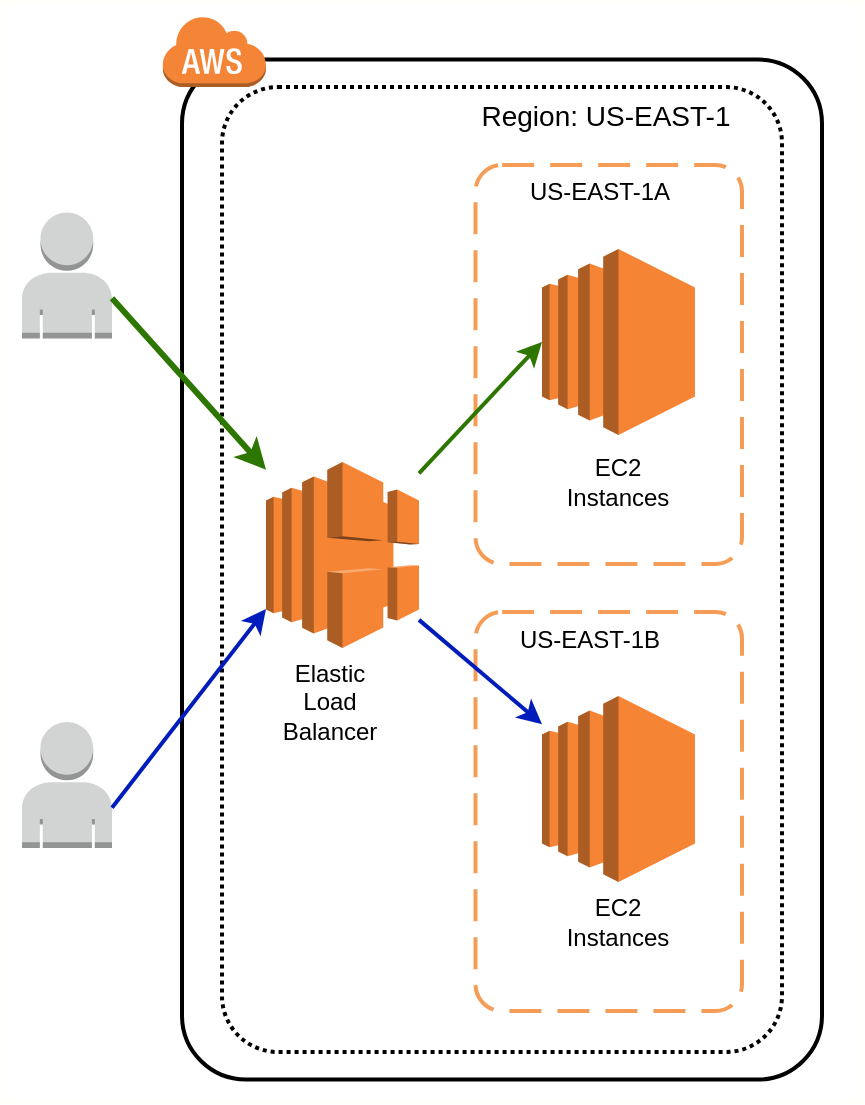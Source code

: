 <mxfile version="12.9.9" type="device"><diagram id="hDxXO6iOMIL-5xqhMEGv" name="Page-1"><mxGraphModel dx="1106" dy="808" grid="1" gridSize="10" guides="1" tooltips="1" connect="1" arrows="1" fold="1" page="1" pageScale="1" pageWidth="1654" pageHeight="1169" math="0" shadow="0"><root><mxCell id="0"/><mxCell id="1" parent="0"/><mxCell id="9zoq24ZybqTwHp-O39qH-56" value="" style="rounded=0;whiteSpace=wrap;html=1;strokeColor=#FEFFF5;" parent="1" vertex="1"><mxGeometry x="170" y="80" width="430" height="550" as="geometry"/></mxCell><mxCell id="9zoq24ZybqTwHp-O39qH-3" value="" style="rounded=1;arcSize=10;dashed=0;fillColor=none;gradientColor=none;strokeWidth=2;" parent="1" vertex="1"><mxGeometry x="260" y="108.76" width="320" height="510" as="geometry"/></mxCell><mxCell id="9zoq24ZybqTwHp-O39qH-8" value="" style="rounded=1;arcSize=10;dashed=1;fillColor=none;gradientColor=none;dashPattern=1 1;strokeWidth=2;" parent="1" vertex="1"><mxGeometry x="280" y="122.53" width="280" height="482.47" as="geometry"/></mxCell><mxCell id="9zoq24ZybqTwHp-O39qH-4" value="" style="dashed=0;html=1;shape=mxgraph.aws3.cloud;fillColor=#F58536;gradientColor=none;dashed=0;strokeColor=#4797FF;" parent="1" vertex="1"><mxGeometry x="250" y="86.53" width="52" height="36" as="geometry"/></mxCell><mxCell id="9zoq24ZybqTwHp-O39qH-11" value="" style="rounded=1;arcSize=10;dashed=1;strokeColor=#F59D56;fillColor=none;gradientColor=none;dashPattern=8 4;strokeWidth=2;" parent="1" vertex="1"><mxGeometry x="406.75" y="161.51" width="133.25" height="199.5" as="geometry"/></mxCell><mxCell id="9zoq24ZybqTwHp-O39qH-12" value="" style="rounded=1;arcSize=10;dashed=1;strokeColor=#F59D56;fillColor=none;gradientColor=none;dashPattern=8 4;strokeWidth=2;" parent="1" vertex="1"><mxGeometry x="406.75" y="385" width="133.25" height="199.5" as="geometry"/></mxCell><mxCell id="9zoq24ZybqTwHp-O39qH-49" value="Region: US-EAST-1" style="text;html=1;strokeColor=none;fillColor=none;align=center;verticalAlign=middle;whiteSpace=wrap;rounded=0;fontSize=14;" parent="1" vertex="1"><mxGeometry x="406.75" y="127" width="130" height="20" as="geometry"/></mxCell><mxCell id="9zoq24ZybqTwHp-O39qH-51" value="US-EAST-1A" style="text;html=1;strokeColor=none;fillColor=none;align=center;verticalAlign=middle;whiteSpace=wrap;rounded=0;" parent="1" vertex="1"><mxGeometry x="428.75" y="165.25" width="80" height="20" as="geometry"/></mxCell><mxCell id="9zoq24ZybqTwHp-O39qH-52" value="US-EAST-1B" style="text;html=1;strokeColor=none;fillColor=none;align=center;verticalAlign=middle;whiteSpace=wrap;rounded=0;" parent="1" vertex="1"><mxGeometry x="423.5" y="388.74" width="80" height="20" as="geometry"/></mxCell><mxCell id="9zoq24ZybqTwHp-O39qH-46" value="EC2 Instances" style="text;html=1;strokeColor=none;fillColor=none;align=center;verticalAlign=middle;whiteSpace=wrap;rounded=0;" parent="1" vertex="1"><mxGeometry x="454.146" y="310" width="48.214" height="20" as="geometry"/></mxCell><mxCell id="0a67ZPmHiZnHS9YgJ8iz-1" value="" style="outlineConnect=0;dashed=0;verticalLabelPosition=bottom;verticalAlign=top;align=center;html=1;shape=mxgraph.aws3.ec2;fillColor=#F58534;gradientColor=none;" parent="1" vertex="1"><mxGeometry x="440" y="203.5" width="76.5" height="93" as="geometry"/></mxCell><mxCell id="0a67ZPmHiZnHS9YgJ8iz-2" value="" style="outlineConnect=0;dashed=0;verticalLabelPosition=bottom;verticalAlign=top;align=center;html=1;shape=mxgraph.aws3.ec2;fillColor=#F58534;gradientColor=none;" parent="1" vertex="1"><mxGeometry x="440" y="426.99" width="76.5" height="93" as="geometry"/></mxCell><mxCell id="0a67ZPmHiZnHS9YgJ8iz-3" value="" style="outlineConnect=0;dashed=0;verticalLabelPosition=bottom;verticalAlign=top;align=center;html=1;shape=mxgraph.aws3.elastic_load_balancing;fillColor=#F58534;gradientColor=none;" parent="1" vertex="1"><mxGeometry x="302" y="310" width="76.5" height="93" as="geometry"/></mxCell><mxCell id="0a67ZPmHiZnHS9YgJ8iz-4" value="" style="outlineConnect=0;dashed=0;verticalLabelPosition=bottom;verticalAlign=top;align=center;html=1;shape=mxgraph.aws3.user;fillColor=#D2D3D3;gradientColor=none;" parent="1" vertex="1"><mxGeometry x="180" y="185.25" width="45" height="63" as="geometry"/></mxCell><mxCell id="0a67ZPmHiZnHS9YgJ8iz-6" value="" style="endArrow=classic;html=1;entryX=0;entryY=0.5;entryDx=0;entryDy=0;entryPerimeter=0;strokeWidth=2;fillColor=#60a917;strokeColor=#2D7600;" parent="1" source="0a67ZPmHiZnHS9YgJ8iz-3" target="0a67ZPmHiZnHS9YgJ8iz-1" edge="1"><mxGeometry width="50" height="50" relative="1" as="geometry"><mxPoint x="540" y="420" as="sourcePoint"/><mxPoint x="590" y="370" as="targetPoint"/></mxGeometry></mxCell><mxCell id="0a67ZPmHiZnHS9YgJ8iz-7" value="" style="endArrow=classic;html=1;strokeWidth=2;fillColor=#0050ef;strokeColor=#001DBC;" parent="1" source="0a67ZPmHiZnHS9YgJ8iz-3" target="0a67ZPmHiZnHS9YgJ8iz-2" edge="1"><mxGeometry width="50" height="50" relative="1" as="geometry"><mxPoint x="540" y="420" as="sourcePoint"/><mxPoint x="590" y="370" as="targetPoint"/></mxGeometry></mxCell><mxCell id="0a67ZPmHiZnHS9YgJ8iz-8" value="EC2 Instances" style="text;html=1;strokeColor=none;fillColor=none;align=center;verticalAlign=middle;whiteSpace=wrap;rounded=0;" parent="1" vertex="1"><mxGeometry x="454.146" y="530" width="48.214" height="20" as="geometry"/></mxCell><mxCell id="0a67ZPmHiZnHS9YgJ8iz-9" value="Elastic Load Balancer" style="text;html=1;strokeColor=none;fillColor=none;align=center;verticalAlign=middle;whiteSpace=wrap;rounded=0;" parent="1" vertex="1"><mxGeometry x="309.996" y="420" width="48.214" height="20" as="geometry"/></mxCell><mxCell id="0a67ZPmHiZnHS9YgJ8iz-10" value="" style="outlineConnect=0;dashed=0;verticalLabelPosition=bottom;verticalAlign=top;align=center;html=1;shape=mxgraph.aws3.user;fillColor=#D2D3D3;gradientColor=none;" parent="1" vertex="1"><mxGeometry x="180" y="440" width="45" height="63" as="geometry"/></mxCell><mxCell id="0a67ZPmHiZnHS9YgJ8iz-11" value="" style="endArrow=classic;html=1;strokeWidth=2;exitX=1;exitY=0.68;exitDx=0;exitDy=0;exitPerimeter=0;fillColor=#0050ef;strokeColor=#001DBC;entryX=0;entryY=0.79;entryDx=0;entryDy=0;entryPerimeter=0;" parent="1" source="0a67ZPmHiZnHS9YgJ8iz-10" target="0a67ZPmHiZnHS9YgJ8iz-3" edge="1"><mxGeometry width="50" height="50" relative="1" as="geometry"><mxPoint x="540" y="420" as="sourcePoint"/><mxPoint x="590" y="370" as="targetPoint"/></mxGeometry></mxCell><mxCell id="0a67ZPmHiZnHS9YgJ8iz-13" value="" style="endArrow=classic;html=1;strokeWidth=3;exitX=1;exitY=0.68;exitDx=0;exitDy=0;exitPerimeter=0;fillColor=#60a917;strokeColor=#2D7600;" parent="1" source="0a67ZPmHiZnHS9YgJ8iz-4" target="0a67ZPmHiZnHS9YgJ8iz-3" edge="1"><mxGeometry width="50" height="50" relative="1" as="geometry"><mxPoint x="540" y="420" as="sourcePoint"/><mxPoint x="590" y="370" as="targetPoint"/></mxGeometry></mxCell></root></mxGraphModel></diagram></mxfile>